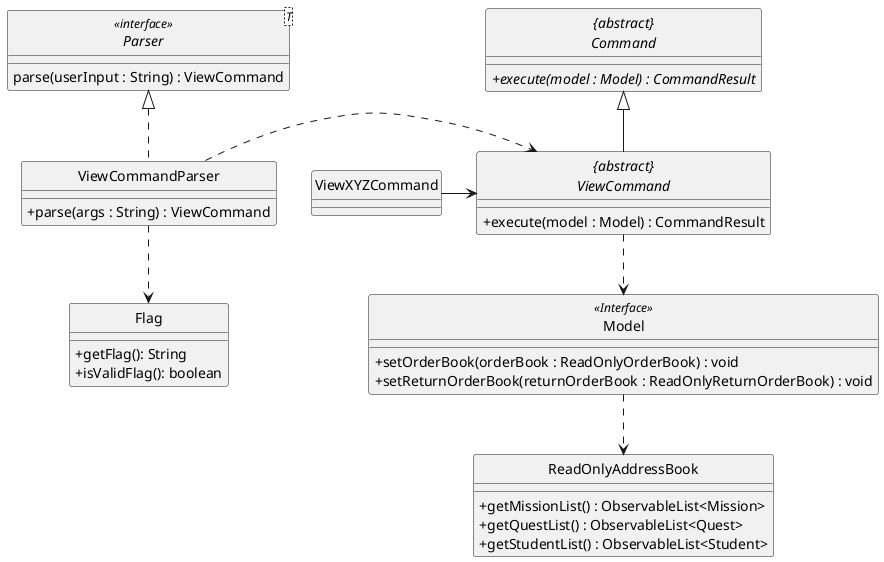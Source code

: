 @startuml
skinparam backgroundColor #ffffff
skinparam classAttributeIconSize 0
hide circle

abstract class "{abstract}\nCommand" {
    + {abstract} execute(model : Model) : CommandResult
}

class Model <<Interface>> {
    + setOrderBook(orderBook : ReadOnlyOrderBook) : void
    + setReturnOrderBook(returnOrderBook : ReadOnlyReturnOrderBook) : void
}

Model ..> ReadOnlyAddressBook

class ReadOnlyAddressBook {
    + getMissionList() : ObservableList<Mission>
    + getQuestList() : ObservableList<Quest>
    + getStudentList() : ObservableList<Student>
}

abstract class "{abstract}\nViewCommand"{
    /' Methods '/
    + execute(model : Model) : CommandResult
}

class ViewCommandParser implements Parser {
    /' Methods '/
    + parse(args : String) : ViewCommand
}

interface Parser<T> <<interface>> {
    parse(userInput : String) : ViewCommand
}

class Flag {
    + getFlag(): String
    + isValidFlag(): boolean
}

class ViewXYZCommand

"{abstract}\nViewCommand" <..left ViewCommandParser
"{abstract}\nViewCommand" ..> Model
"{abstract}\nViewCommand" --up|> "{abstract}\nCommand"
ViewCommandParser ..> Flag
ViewXYZCommand -> "{abstract}\nViewCommand"
@enduml

